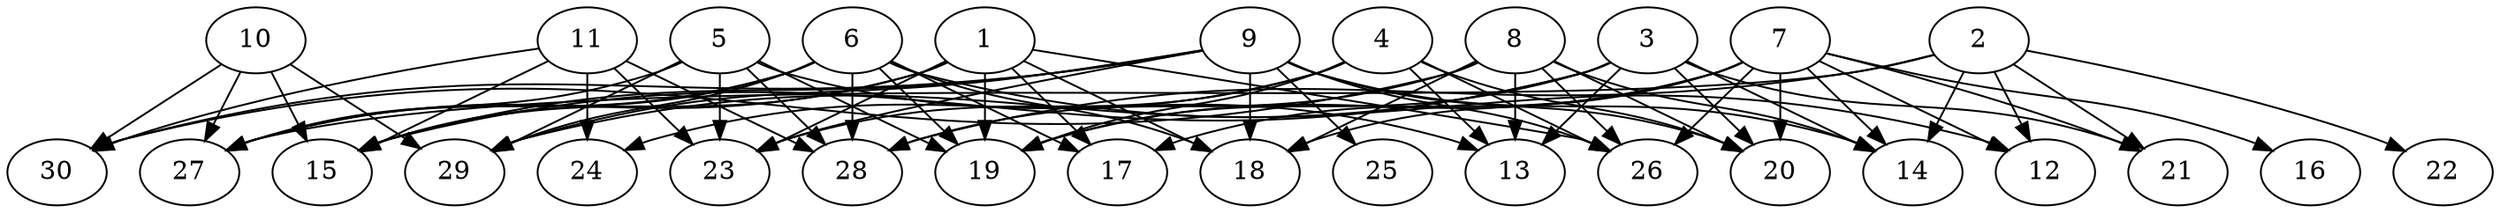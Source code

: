 // DAG automatically generated by daggen at Tue Aug  6 16:27:24 2019
// ./daggen --dot -n 30 --ccr 0.4 --fat 0.8 --regular 0.5 --density 0.5 --mindata 5242880 --maxdata 52428800 
digraph G {
  1 [size="65464320", alpha="0.12", expect_size="26185728"] 
  1 -> 15 [size ="26185728"]
  1 -> 17 [size ="26185728"]
  1 -> 18 [size ="26185728"]
  1 -> 19 [size ="26185728"]
  1 -> 23 [size ="26185728"]
  1 -> 26 [size ="26185728"]
  1 -> 27 [size ="26185728"]
  2 [size="79598080", alpha="0.04", expect_size="31839232"] 
  2 -> 12 [size ="31839232"]
  2 -> 14 [size ="31839232"]
  2 -> 21 [size ="31839232"]
  2 -> 22 [size ="31839232"]
  2 -> 27 [size ="31839232"]
  2 -> 28 [size ="31839232"]
  3 [size="103260160", alpha="0.16", expect_size="41304064"] 
  3 -> 13 [size ="41304064"]
  3 -> 14 [size ="41304064"]
  3 -> 15 [size ="41304064"]
  3 -> 19 [size ="41304064"]
  3 -> 20 [size ="41304064"]
  3 -> 21 [size ="41304064"]
  3 -> 29 [size ="41304064"]
  4 [size="59102720", alpha="0.03", expect_size="23641088"] 
  4 -> 13 [size ="23641088"]
  4 -> 19 [size ="23641088"]
  4 -> 20 [size ="23641088"]
  4 -> 23 [size ="23641088"]
  4 -> 24 [size ="23641088"]
  4 -> 26 [size ="23641088"]
  5 [size="90734080", alpha="0.09", expect_size="36293632"] 
  5 -> 13 [size ="36293632"]
  5 -> 19 [size ="36293632"]
  5 -> 23 [size ="36293632"]
  5 -> 27 [size ="36293632"]
  5 -> 28 [size ="36293632"]
  5 -> 29 [size ="36293632"]
  6 [size="30400000", alpha="0.14", expect_size="12160000"] 
  6 -> 12 [size ="12160000"]
  6 -> 15 [size ="12160000"]
  6 -> 17 [size ="12160000"]
  6 -> 18 [size ="12160000"]
  6 -> 19 [size ="12160000"]
  6 -> 27 [size ="12160000"]
  6 -> 28 [size ="12160000"]
  6 -> 29 [size ="12160000"]
  7 [size="60039680", alpha="0.17", expect_size="24015872"] 
  7 -> 12 [size ="24015872"]
  7 -> 14 [size ="24015872"]
  7 -> 16 [size ="24015872"]
  7 -> 17 [size ="24015872"]
  7 -> 18 [size ="24015872"]
  7 -> 19 [size ="24015872"]
  7 -> 20 [size ="24015872"]
  7 -> 21 [size ="24015872"]
  7 -> 26 [size ="24015872"]
  8 [size="37109760", alpha="0.10", expect_size="14843904"] 
  8 -> 13 [size ="14843904"]
  8 -> 14 [size ="14843904"]
  8 -> 18 [size ="14843904"]
  8 -> 20 [size ="14843904"]
  8 -> 26 [size ="14843904"]
  8 -> 28 [size ="14843904"]
  8 -> 30 [size ="14843904"]
  9 [size="54599680", alpha="0.10", expect_size="21839872"] 
  9 -> 14 [size ="21839872"]
  9 -> 15 [size ="21839872"]
  9 -> 18 [size ="21839872"]
  9 -> 20 [size ="21839872"]
  9 -> 23 [size ="21839872"]
  9 -> 25 [size ="21839872"]
  9 -> 26 [size ="21839872"]
  9 -> 29 [size ="21839872"]
  9 -> 30 [size ="21839872"]
  10 [size="77783040", alpha="0.15", expect_size="31113216"] 
  10 -> 15 [size ="31113216"]
  10 -> 27 [size ="31113216"]
  10 -> 29 [size ="31113216"]
  10 -> 30 [size ="31113216"]
  11 [size="64250880", alpha="0.07", expect_size="25700352"] 
  11 -> 15 [size ="25700352"]
  11 -> 23 [size ="25700352"]
  11 -> 24 [size ="25700352"]
  11 -> 28 [size ="25700352"]
  11 -> 30 [size ="25700352"]
  12 [size="16230400", alpha="0.02", expect_size="6492160"] 
  13 [size="41722880", alpha="0.05", expect_size="16689152"] 
  14 [size="20513280", alpha="0.07", expect_size="8205312"] 
  15 [size="37647360", alpha="0.10", expect_size="15058944"] 
  16 [size="91563520", alpha="0.06", expect_size="36625408"] 
  17 [size="53657600", alpha="0.10", expect_size="21463040"] 
  18 [size="35722240", alpha="0.18", expect_size="14288896"] 
  19 [size="92203520", alpha="0.03", expect_size="36881408"] 
  20 [size="30812160", alpha="0.06", expect_size="12324864"] 
  21 [size="118594560", alpha="0.18", expect_size="47437824"] 
  22 [size="44039680", alpha="0.02", expect_size="17615872"] 
  23 [size="53486080", alpha="0.00", expect_size="21394432"] 
  24 [size="82181120", alpha="0.07", expect_size="32872448"] 
  25 [size="122787840", alpha="0.07", expect_size="49115136"] 
  26 [size="65779200", alpha="0.09", expect_size="26311680"] 
  27 [size="99671040", alpha="0.20", expect_size="39868416"] 
  28 [size="40768000", alpha="0.15", expect_size="16307200"] 
  29 [size="26181120", alpha="0.16", expect_size="10472448"] 
  30 [size="42562560", alpha="0.09", expect_size="17025024"] 
}
